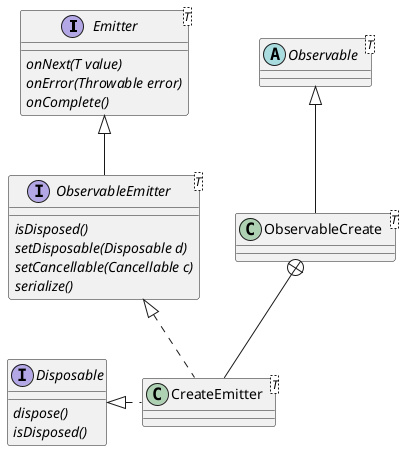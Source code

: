 @startuml

interface Emitter<T> {
    {abstract} onNext(T value)
    {abstract} onError(Throwable error)
    {abstract} onComplete()
}
interface ObservableEmitter<T> {
    {abstract} isDisposed()
    {abstract} setDisposable(Disposable d)
    {abstract} setCancellable(Cancellable c)
    {abstract} serialize()
}
interface Disposable {
    {abstract} dispose()
    {abstract} isDisposed()
}

class CreateEmitter<T>
class ObservableCreate<T>
abstract class Observable<T>


Emitter <|-- ObservableEmitter
ObservableEmitter <|.. CreateEmitter
ObservableCreate +-- CreateEmitter
Disposable <|. CreateEmitter
Observable <|-- ObservableCreate

@enduml